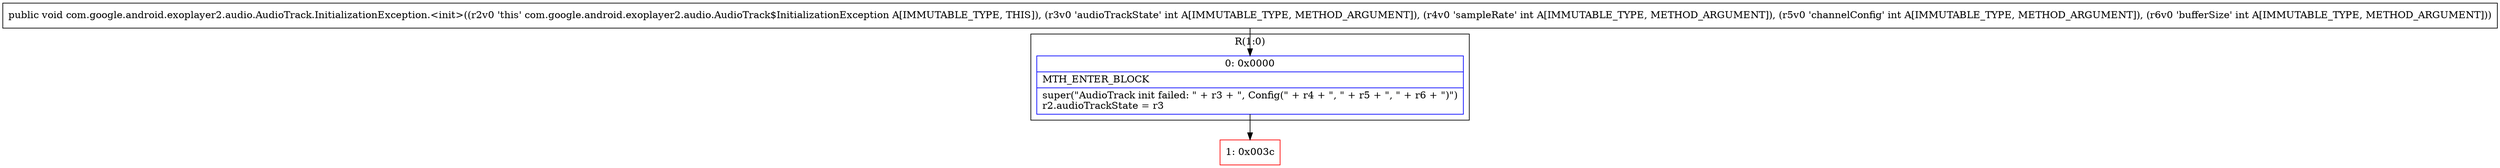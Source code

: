 digraph "CFG forcom.google.android.exoplayer2.audio.AudioTrack.InitializationException.\<init\>(IIII)V" {
subgraph cluster_Region_32908631 {
label = "R(1:0)";
node [shape=record,color=blue];
Node_0 [shape=record,label="{0\:\ 0x0000|MTH_ENTER_BLOCK\l|super(\"AudioTrack init failed: \" + r3 + \", Config(\" + r4 + \", \" + r5 + \", \" + r6 + \")\")\lr2.audioTrackState = r3\l}"];
}
Node_1 [shape=record,color=red,label="{1\:\ 0x003c}"];
MethodNode[shape=record,label="{public void com.google.android.exoplayer2.audio.AudioTrack.InitializationException.\<init\>((r2v0 'this' com.google.android.exoplayer2.audio.AudioTrack$InitializationException A[IMMUTABLE_TYPE, THIS]), (r3v0 'audioTrackState' int A[IMMUTABLE_TYPE, METHOD_ARGUMENT]), (r4v0 'sampleRate' int A[IMMUTABLE_TYPE, METHOD_ARGUMENT]), (r5v0 'channelConfig' int A[IMMUTABLE_TYPE, METHOD_ARGUMENT]), (r6v0 'bufferSize' int A[IMMUTABLE_TYPE, METHOD_ARGUMENT])) }"];
MethodNode -> Node_0;
Node_0 -> Node_1;
}

